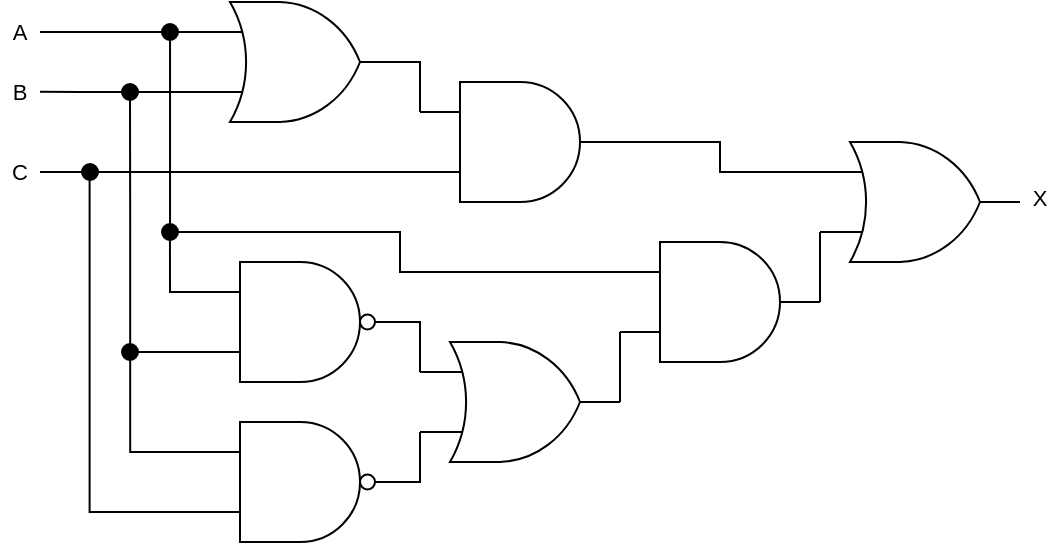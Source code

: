 <mxfile version="28.2.4">
  <diagram name="Page-1" id="VOgsnj-lw85MplTTOe6L">
    <mxGraphModel dx="777" dy="437" grid="1" gridSize="10" guides="1" tooltips="1" connect="1" arrows="1" fold="1" page="1" pageScale="1" pageWidth="827" pageHeight="1169" math="0" shadow="0">
      <root>
        <mxCell id="0" />
        <mxCell id="1" parent="0" />
        <mxCell id="1gA_7DWGYPS09GhCwYTB-1" value="" style="verticalLabelPosition=bottom;shadow=0;dashed=0;align=center;html=1;verticalAlign=top;shape=mxgraph.electrical.logic_gates.logic_gate;operation=or;" vertex="1" parent="1">
          <mxGeometry x="180" y="80" width="100" height="60" as="geometry" />
        </mxCell>
        <mxCell id="1gA_7DWGYPS09GhCwYTB-3" value="" style="verticalLabelPosition=bottom;shadow=0;dashed=0;align=center;html=1;verticalAlign=top;shape=mxgraph.electrical.logic_gates.logic_gate;operation=and;negating=1;negSize=0.15;" vertex="1" parent="1">
          <mxGeometry x="180" y="210" width="100" height="60" as="geometry" />
        </mxCell>
        <mxCell id="1gA_7DWGYPS09GhCwYTB-4" value="" style="verticalLabelPosition=bottom;shadow=0;dashed=0;align=center;html=1;verticalAlign=top;shape=mxgraph.electrical.logic_gates.logic_gate;operation=and;" vertex="1" parent="1">
          <mxGeometry x="290" y="120" width="100" height="60" as="geometry" />
        </mxCell>
        <mxCell id="1gA_7DWGYPS09GhCwYTB-5" value="" style="verticalLabelPosition=bottom;shadow=0;dashed=0;align=center;html=1;verticalAlign=top;shape=mxgraph.electrical.logic_gates.logic_gate;operation=and;negating=1;negSize=0.15;" vertex="1" parent="1">
          <mxGeometry x="180" y="290" width="100" height="60" as="geometry" />
        </mxCell>
        <mxCell id="1gA_7DWGYPS09GhCwYTB-7" value="" style="verticalLabelPosition=bottom;shadow=0;dashed=0;align=center;html=1;verticalAlign=top;shape=mxgraph.electrical.logic_gates.logic_gate;operation=or;" vertex="1" parent="1">
          <mxGeometry x="290" y="250" width="100" height="60" as="geometry" />
        </mxCell>
        <mxCell id="1gA_7DWGYPS09GhCwYTB-8" value="" style="verticalLabelPosition=bottom;shadow=0;dashed=0;align=center;html=1;verticalAlign=top;shape=mxgraph.electrical.logic_gates.logic_gate;operation=and;" vertex="1" parent="1">
          <mxGeometry x="390" y="200" width="100" height="60" as="geometry" />
        </mxCell>
        <mxCell id="1gA_7DWGYPS09GhCwYTB-9" value="" style="verticalLabelPosition=bottom;shadow=0;dashed=0;align=center;html=1;verticalAlign=top;shape=mxgraph.electrical.logic_gates.logic_gate;operation=or;" vertex="1" parent="1">
          <mxGeometry x="490" y="150" width="100" height="60" as="geometry" />
        </mxCell>
        <mxCell id="1gA_7DWGYPS09GhCwYTB-10" style="edgeStyle=orthogonalEdgeStyle;rounded=0;orthogonalLoop=1;jettySize=auto;html=1;exitX=1;exitY=0.5;exitDx=0;exitDy=0;exitPerimeter=0;entryX=0;entryY=0.25;entryDx=0;entryDy=0;entryPerimeter=0;endArrow=none;endFill=0;" edge="1" parent="1" source="1gA_7DWGYPS09GhCwYTB-1" target="1gA_7DWGYPS09GhCwYTB-4">
          <mxGeometry relative="1" as="geometry" />
        </mxCell>
        <mxCell id="1gA_7DWGYPS09GhCwYTB-11" style="edgeStyle=orthogonalEdgeStyle;shape=connector;rounded=0;orthogonalLoop=1;jettySize=auto;html=1;exitX=1;exitY=0.5;exitDx=0;exitDy=0;exitPerimeter=0;entryX=0;entryY=0.25;entryDx=0;entryDy=0;entryPerimeter=0;strokeColor=default;align=center;verticalAlign=middle;fontFamily=Helvetica;fontSize=11;fontColor=default;labelBackgroundColor=default;endArrow=none;endFill=0;" edge="1" parent="1" source="1gA_7DWGYPS09GhCwYTB-3" target="1gA_7DWGYPS09GhCwYTB-7">
          <mxGeometry relative="1" as="geometry" />
        </mxCell>
        <mxCell id="1gA_7DWGYPS09GhCwYTB-12" style="edgeStyle=orthogonalEdgeStyle;shape=connector;rounded=0;orthogonalLoop=1;jettySize=auto;html=1;exitX=1;exitY=0.5;exitDx=0;exitDy=0;exitPerimeter=0;entryX=0;entryY=0.75;entryDx=0;entryDy=0;entryPerimeter=0;strokeColor=default;align=center;verticalAlign=middle;fontFamily=Helvetica;fontSize=11;fontColor=default;labelBackgroundColor=default;endArrow=none;endFill=0;" edge="1" parent="1" source="1gA_7DWGYPS09GhCwYTB-5" target="1gA_7DWGYPS09GhCwYTB-7">
          <mxGeometry relative="1" as="geometry" />
        </mxCell>
        <mxCell id="1gA_7DWGYPS09GhCwYTB-13" style="edgeStyle=orthogonalEdgeStyle;shape=connector;rounded=0;orthogonalLoop=1;jettySize=auto;html=1;exitX=1;exitY=0.5;exitDx=0;exitDy=0;exitPerimeter=0;entryX=0;entryY=0.75;entryDx=0;entryDy=0;entryPerimeter=0;strokeColor=default;align=center;verticalAlign=middle;fontFamily=Helvetica;fontSize=11;fontColor=default;labelBackgroundColor=default;endArrow=none;endFill=0;" edge="1" parent="1" source="1gA_7DWGYPS09GhCwYTB-7" target="1gA_7DWGYPS09GhCwYTB-8">
          <mxGeometry relative="1" as="geometry" />
        </mxCell>
        <mxCell id="1gA_7DWGYPS09GhCwYTB-14" style="edgeStyle=orthogonalEdgeStyle;shape=connector;rounded=0;orthogonalLoop=1;jettySize=auto;html=1;exitX=1;exitY=0.5;exitDx=0;exitDy=0;exitPerimeter=0;entryX=0;entryY=0.25;entryDx=0;entryDy=0;entryPerimeter=0;strokeColor=default;align=center;verticalAlign=middle;fontFamily=Helvetica;fontSize=11;fontColor=default;labelBackgroundColor=default;endArrow=none;endFill=0;" edge="1" parent="1" source="1gA_7DWGYPS09GhCwYTB-4" target="1gA_7DWGYPS09GhCwYTB-9">
          <mxGeometry relative="1" as="geometry" />
        </mxCell>
        <mxCell id="1gA_7DWGYPS09GhCwYTB-15" style="edgeStyle=orthogonalEdgeStyle;shape=connector;rounded=0;orthogonalLoop=1;jettySize=auto;html=1;exitX=1;exitY=0.5;exitDx=0;exitDy=0;exitPerimeter=0;entryX=0;entryY=0.75;entryDx=0;entryDy=0;entryPerimeter=0;strokeColor=default;align=center;verticalAlign=middle;fontFamily=Helvetica;fontSize=11;fontColor=default;labelBackgroundColor=default;endArrow=none;endFill=0;" edge="1" parent="1" source="1gA_7DWGYPS09GhCwYTB-8" target="1gA_7DWGYPS09GhCwYTB-9">
          <mxGeometry relative="1" as="geometry" />
        </mxCell>
        <mxCell id="1gA_7DWGYPS09GhCwYTB-17" value="A" style="text;html=1;align=center;verticalAlign=middle;whiteSpace=wrap;rounded=0;fontFamily=Helvetica;fontSize=11;fontColor=default;labelBackgroundColor=default;" vertex="1" parent="1">
          <mxGeometry x="80" y="80" width="20" height="30" as="geometry" />
        </mxCell>
        <mxCell id="1gA_7DWGYPS09GhCwYTB-29" style="edgeStyle=orthogonalEdgeStyle;shape=connector;rounded=0;orthogonalLoop=1;jettySize=auto;html=1;exitX=0.1;exitY=0.5;exitDx=0;exitDy=0;exitPerimeter=0;entryX=1;entryY=0.5;entryDx=0;entryDy=0;strokeColor=default;align=center;verticalAlign=middle;fontFamily=Helvetica;fontSize=11;fontColor=default;labelBackgroundColor=default;endArrow=none;endFill=0;" edge="1" parent="1" source="1gA_7DWGYPS09GhCwYTB-18" target="1gA_7DWGYPS09GhCwYTB-17">
          <mxGeometry relative="1" as="geometry" />
        </mxCell>
        <mxCell id="1gA_7DWGYPS09GhCwYTB-39" value="" style="edgeStyle=orthogonalEdgeStyle;shape=connector;rounded=0;orthogonalLoop=1;jettySize=auto;html=1;strokeColor=default;align=center;verticalAlign=middle;fontFamily=Helvetica;fontSize=11;fontColor=default;labelBackgroundColor=default;endArrow=none;endFill=0;entryX=0.502;entryY=0.085;entryDx=0;entryDy=0;entryPerimeter=0;exitX=0.502;exitY=0.911;exitDx=0;exitDy=0;exitPerimeter=0;" edge="1" parent="1" source="1gA_7DWGYPS09GhCwYTB-18" target="1gA_7DWGYPS09GhCwYTB-37">
          <mxGeometry relative="1" as="geometry" />
        </mxCell>
        <mxCell id="1gA_7DWGYPS09GhCwYTB-18" value="" style="verticalLabelPosition=bottom;shadow=0;dashed=0;align=center;html=1;verticalAlign=top;shape=mxgraph.electrical.logic_gates.inverting_contact;fontFamily=Helvetica;fontSize=11;fontColor=default;labelBackgroundColor=default;fillColor=light-dark(#000000,#FFFFFF);" vertex="1" parent="1">
          <mxGeometry x="160" y="90" width="10" height="10" as="geometry" />
        </mxCell>
        <mxCell id="1gA_7DWGYPS09GhCwYTB-19" style="edgeStyle=orthogonalEdgeStyle;shape=connector;rounded=0;orthogonalLoop=1;jettySize=auto;html=1;exitX=0.9;exitY=0.5;exitDx=0;exitDy=0;exitPerimeter=0;entryX=0;entryY=0.25;entryDx=0;entryDy=0;entryPerimeter=0;strokeColor=default;align=center;verticalAlign=middle;fontFamily=Helvetica;fontSize=11;fontColor=default;labelBackgroundColor=default;endArrow=none;endFill=0;" edge="1" parent="1" source="1gA_7DWGYPS09GhCwYTB-18" target="1gA_7DWGYPS09GhCwYTB-1">
          <mxGeometry relative="1" as="geometry" />
        </mxCell>
        <mxCell id="1gA_7DWGYPS09GhCwYTB-25" style="edgeStyle=orthogonalEdgeStyle;shape=connector;rounded=0;orthogonalLoop=1;jettySize=auto;html=1;exitX=0.1;exitY=0.5;exitDx=0;exitDy=0;exitPerimeter=0;strokeColor=default;align=center;verticalAlign=middle;fontFamily=Helvetica;fontSize=11;fontColor=default;labelBackgroundColor=default;endArrow=none;endFill=0;" edge="1" parent="1" source="1gA_7DWGYPS09GhCwYTB-20">
          <mxGeometry relative="1" as="geometry">
            <mxPoint x="100" y="124.923" as="targetPoint" />
          </mxGeometry>
        </mxCell>
        <mxCell id="1gA_7DWGYPS09GhCwYTB-20" value="" style="verticalLabelPosition=bottom;shadow=0;dashed=0;align=center;html=1;verticalAlign=top;shape=mxgraph.electrical.logic_gates.inverting_contact;fontFamily=Helvetica;fontSize=11;fontColor=default;labelBackgroundColor=default;fillColor=light-dark(#000000,#FFFFFF);" vertex="1" parent="1">
          <mxGeometry x="140" y="120" width="10" height="10" as="geometry" />
        </mxCell>
        <mxCell id="1gA_7DWGYPS09GhCwYTB-21" style="edgeStyle=orthogonalEdgeStyle;shape=connector;rounded=0;orthogonalLoop=1;jettySize=auto;html=1;exitX=0.9;exitY=0.5;exitDx=0;exitDy=0;exitPerimeter=0;entryX=0;entryY=0.75;entryDx=0;entryDy=0;entryPerimeter=0;strokeColor=default;align=center;verticalAlign=middle;fontFamily=Helvetica;fontSize=11;fontColor=default;labelBackgroundColor=default;endArrow=none;endFill=0;" edge="1" parent="1" source="1gA_7DWGYPS09GhCwYTB-20" target="1gA_7DWGYPS09GhCwYTB-1">
          <mxGeometry relative="1" as="geometry" />
        </mxCell>
        <mxCell id="1gA_7DWGYPS09GhCwYTB-26" style="edgeStyle=orthogonalEdgeStyle;shape=connector;rounded=0;orthogonalLoop=1;jettySize=auto;html=1;exitX=0.1;exitY=0.5;exitDx=0;exitDy=0;exitPerimeter=0;strokeColor=default;align=center;verticalAlign=middle;fontFamily=Helvetica;fontSize=11;fontColor=default;labelBackgroundColor=default;endArrow=none;endFill=0;" edge="1" parent="1" source="1gA_7DWGYPS09GhCwYTB-22">
          <mxGeometry relative="1" as="geometry">
            <mxPoint x="100" y="164.923" as="targetPoint" />
          </mxGeometry>
        </mxCell>
        <mxCell id="1gA_7DWGYPS09GhCwYTB-22" value="" style="verticalLabelPosition=bottom;shadow=0;dashed=0;align=center;html=1;verticalAlign=top;shape=mxgraph.electrical.logic_gates.inverting_contact;fontFamily=Helvetica;fontSize=11;fontColor=default;labelBackgroundColor=default;fillColor=light-dark(#000000,#FFFFFF);" vertex="1" parent="1">
          <mxGeometry x="120" y="160" width="10" height="10" as="geometry" />
        </mxCell>
        <mxCell id="1gA_7DWGYPS09GhCwYTB-23" style="edgeStyle=orthogonalEdgeStyle;shape=connector;rounded=0;orthogonalLoop=1;jettySize=auto;html=1;exitX=0.9;exitY=0.5;exitDx=0;exitDy=0;exitPerimeter=0;entryX=0;entryY=0.75;entryDx=0;entryDy=0;entryPerimeter=0;strokeColor=default;align=center;verticalAlign=middle;fontFamily=Helvetica;fontSize=11;fontColor=default;labelBackgroundColor=default;endArrow=none;endFill=0;" edge="1" parent="1" source="1gA_7DWGYPS09GhCwYTB-22" target="1gA_7DWGYPS09GhCwYTB-4">
          <mxGeometry relative="1" as="geometry" />
        </mxCell>
        <mxCell id="1gA_7DWGYPS09GhCwYTB-27" value="B" style="text;html=1;align=center;verticalAlign=middle;whiteSpace=wrap;rounded=0;fontFamily=Helvetica;fontSize=11;fontColor=default;labelBackgroundColor=default;" vertex="1" parent="1">
          <mxGeometry x="80" y="110" width="20" height="30" as="geometry" />
        </mxCell>
        <mxCell id="1gA_7DWGYPS09GhCwYTB-28" value="C" style="text;html=1;align=center;verticalAlign=middle;whiteSpace=wrap;rounded=0;fontFamily=Helvetica;fontSize=11;fontColor=default;labelBackgroundColor=default;" vertex="1" parent="1">
          <mxGeometry x="80" y="150" width="20" height="30" as="geometry" />
        </mxCell>
        <mxCell id="1gA_7DWGYPS09GhCwYTB-35" value="" style="edgeStyle=orthogonalEdgeStyle;shape=connector;rounded=0;orthogonalLoop=1;jettySize=auto;html=1;strokeColor=default;align=center;verticalAlign=middle;fontFamily=Helvetica;fontSize=11;fontColor=default;labelBackgroundColor=default;endArrow=none;endFill=0;entryX=0.5;entryY=0.909;entryDx=0;entryDy=0;entryPerimeter=0;exitX=0.509;exitY=0.153;exitDx=0;exitDy=0;exitPerimeter=0;" edge="1" parent="1" source="1gA_7DWGYPS09GhCwYTB-34" target="1gA_7DWGYPS09GhCwYTB-20">
          <mxGeometry relative="1" as="geometry" />
        </mxCell>
        <mxCell id="1gA_7DWGYPS09GhCwYTB-34" value="" style="verticalLabelPosition=bottom;shadow=0;dashed=0;align=center;html=1;verticalAlign=top;shape=mxgraph.electrical.logic_gates.inverting_contact;fontFamily=Helvetica;fontSize=11;fontColor=default;labelBackgroundColor=default;fillColor=light-dark(#000000,#FFFFFF);" vertex="1" parent="1">
          <mxGeometry x="140" y="250" width="10" height="10" as="geometry" />
        </mxCell>
        <mxCell id="1gA_7DWGYPS09GhCwYTB-36" style="edgeStyle=orthogonalEdgeStyle;shape=connector;rounded=0;orthogonalLoop=1;jettySize=auto;html=1;exitX=0;exitY=0.75;exitDx=0;exitDy=0;exitPerimeter=0;entryX=0.9;entryY=0.5;entryDx=0;entryDy=0;entryPerimeter=0;strokeColor=default;align=center;verticalAlign=middle;fontFamily=Helvetica;fontSize=11;fontColor=default;labelBackgroundColor=default;endArrow=none;endFill=0;" edge="1" parent="1" source="1gA_7DWGYPS09GhCwYTB-3" target="1gA_7DWGYPS09GhCwYTB-34">
          <mxGeometry relative="1" as="geometry" />
        </mxCell>
        <mxCell id="1gA_7DWGYPS09GhCwYTB-37" value="" style="verticalLabelPosition=bottom;shadow=0;dashed=0;align=center;html=1;verticalAlign=top;shape=mxgraph.electrical.logic_gates.inverting_contact;fontFamily=Helvetica;fontSize=11;fontColor=default;labelBackgroundColor=default;fillColor=light-dark(#000000,#FFFFFF);" vertex="1" parent="1">
          <mxGeometry x="160" y="190" width="10" height="10" as="geometry" />
        </mxCell>
        <mxCell id="1gA_7DWGYPS09GhCwYTB-38" style="edgeStyle=orthogonalEdgeStyle;shape=connector;rounded=0;orthogonalLoop=1;jettySize=auto;html=1;exitX=0;exitY=0.25;exitDx=0;exitDy=0;exitPerimeter=0;entryX=0.498;entryY=0.913;entryDx=0;entryDy=0;entryPerimeter=0;strokeColor=default;align=center;verticalAlign=middle;fontFamily=Helvetica;fontSize=11;fontColor=default;labelBackgroundColor=default;endArrow=none;endFill=0;" edge="1" parent="1" source="1gA_7DWGYPS09GhCwYTB-3" target="1gA_7DWGYPS09GhCwYTB-37">
          <mxGeometry relative="1" as="geometry" />
        </mxCell>
        <mxCell id="1gA_7DWGYPS09GhCwYTB-40" style="edgeStyle=orthogonalEdgeStyle;shape=connector;rounded=0;orthogonalLoop=1;jettySize=auto;html=1;exitX=0;exitY=0.25;exitDx=0;exitDy=0;exitPerimeter=0;entryX=0.9;entryY=0.5;entryDx=0;entryDy=0;entryPerimeter=0;strokeColor=default;align=center;verticalAlign=middle;fontFamily=Helvetica;fontSize=11;fontColor=default;labelBackgroundColor=default;endArrow=none;endFill=0;" edge="1" parent="1" source="1gA_7DWGYPS09GhCwYTB-8" target="1gA_7DWGYPS09GhCwYTB-37">
          <mxGeometry relative="1" as="geometry" />
        </mxCell>
        <mxCell id="1gA_7DWGYPS09GhCwYTB-41" style="edgeStyle=orthogonalEdgeStyle;shape=connector;rounded=0;orthogonalLoop=1;jettySize=auto;html=1;exitX=0;exitY=0.25;exitDx=0;exitDy=0;exitPerimeter=0;entryX=0.509;entryY=0.804;entryDx=0;entryDy=0;entryPerimeter=0;strokeColor=default;align=center;verticalAlign=middle;fontFamily=Helvetica;fontSize=11;fontColor=default;labelBackgroundColor=default;endArrow=none;endFill=0;" edge="1" parent="1" source="1gA_7DWGYPS09GhCwYTB-5" target="1gA_7DWGYPS09GhCwYTB-34">
          <mxGeometry relative="1" as="geometry" />
        </mxCell>
        <mxCell id="1gA_7DWGYPS09GhCwYTB-42" style="edgeStyle=orthogonalEdgeStyle;shape=connector;rounded=0;orthogonalLoop=1;jettySize=auto;html=1;exitX=0;exitY=0.75;exitDx=0;exitDy=0;exitPerimeter=0;entryX=0.48;entryY=0.76;entryDx=0;entryDy=0;entryPerimeter=0;strokeColor=default;align=center;verticalAlign=middle;fontFamily=Helvetica;fontSize=11;fontColor=default;labelBackgroundColor=default;endArrow=none;endFill=0;" edge="1" parent="1" source="1gA_7DWGYPS09GhCwYTB-5" target="1gA_7DWGYPS09GhCwYTB-22">
          <mxGeometry relative="1" as="geometry" />
        </mxCell>
        <mxCell id="1gA_7DWGYPS09GhCwYTB-43" value="X" style="text;html=1;align=center;verticalAlign=middle;whiteSpace=wrap;rounded=0;fontFamily=Helvetica;fontSize=11;fontColor=default;labelBackgroundColor=default;" vertex="1" parent="1">
          <mxGeometry x="590" y="165" width="20" height="25" as="geometry" />
        </mxCell>
      </root>
    </mxGraphModel>
  </diagram>
</mxfile>
